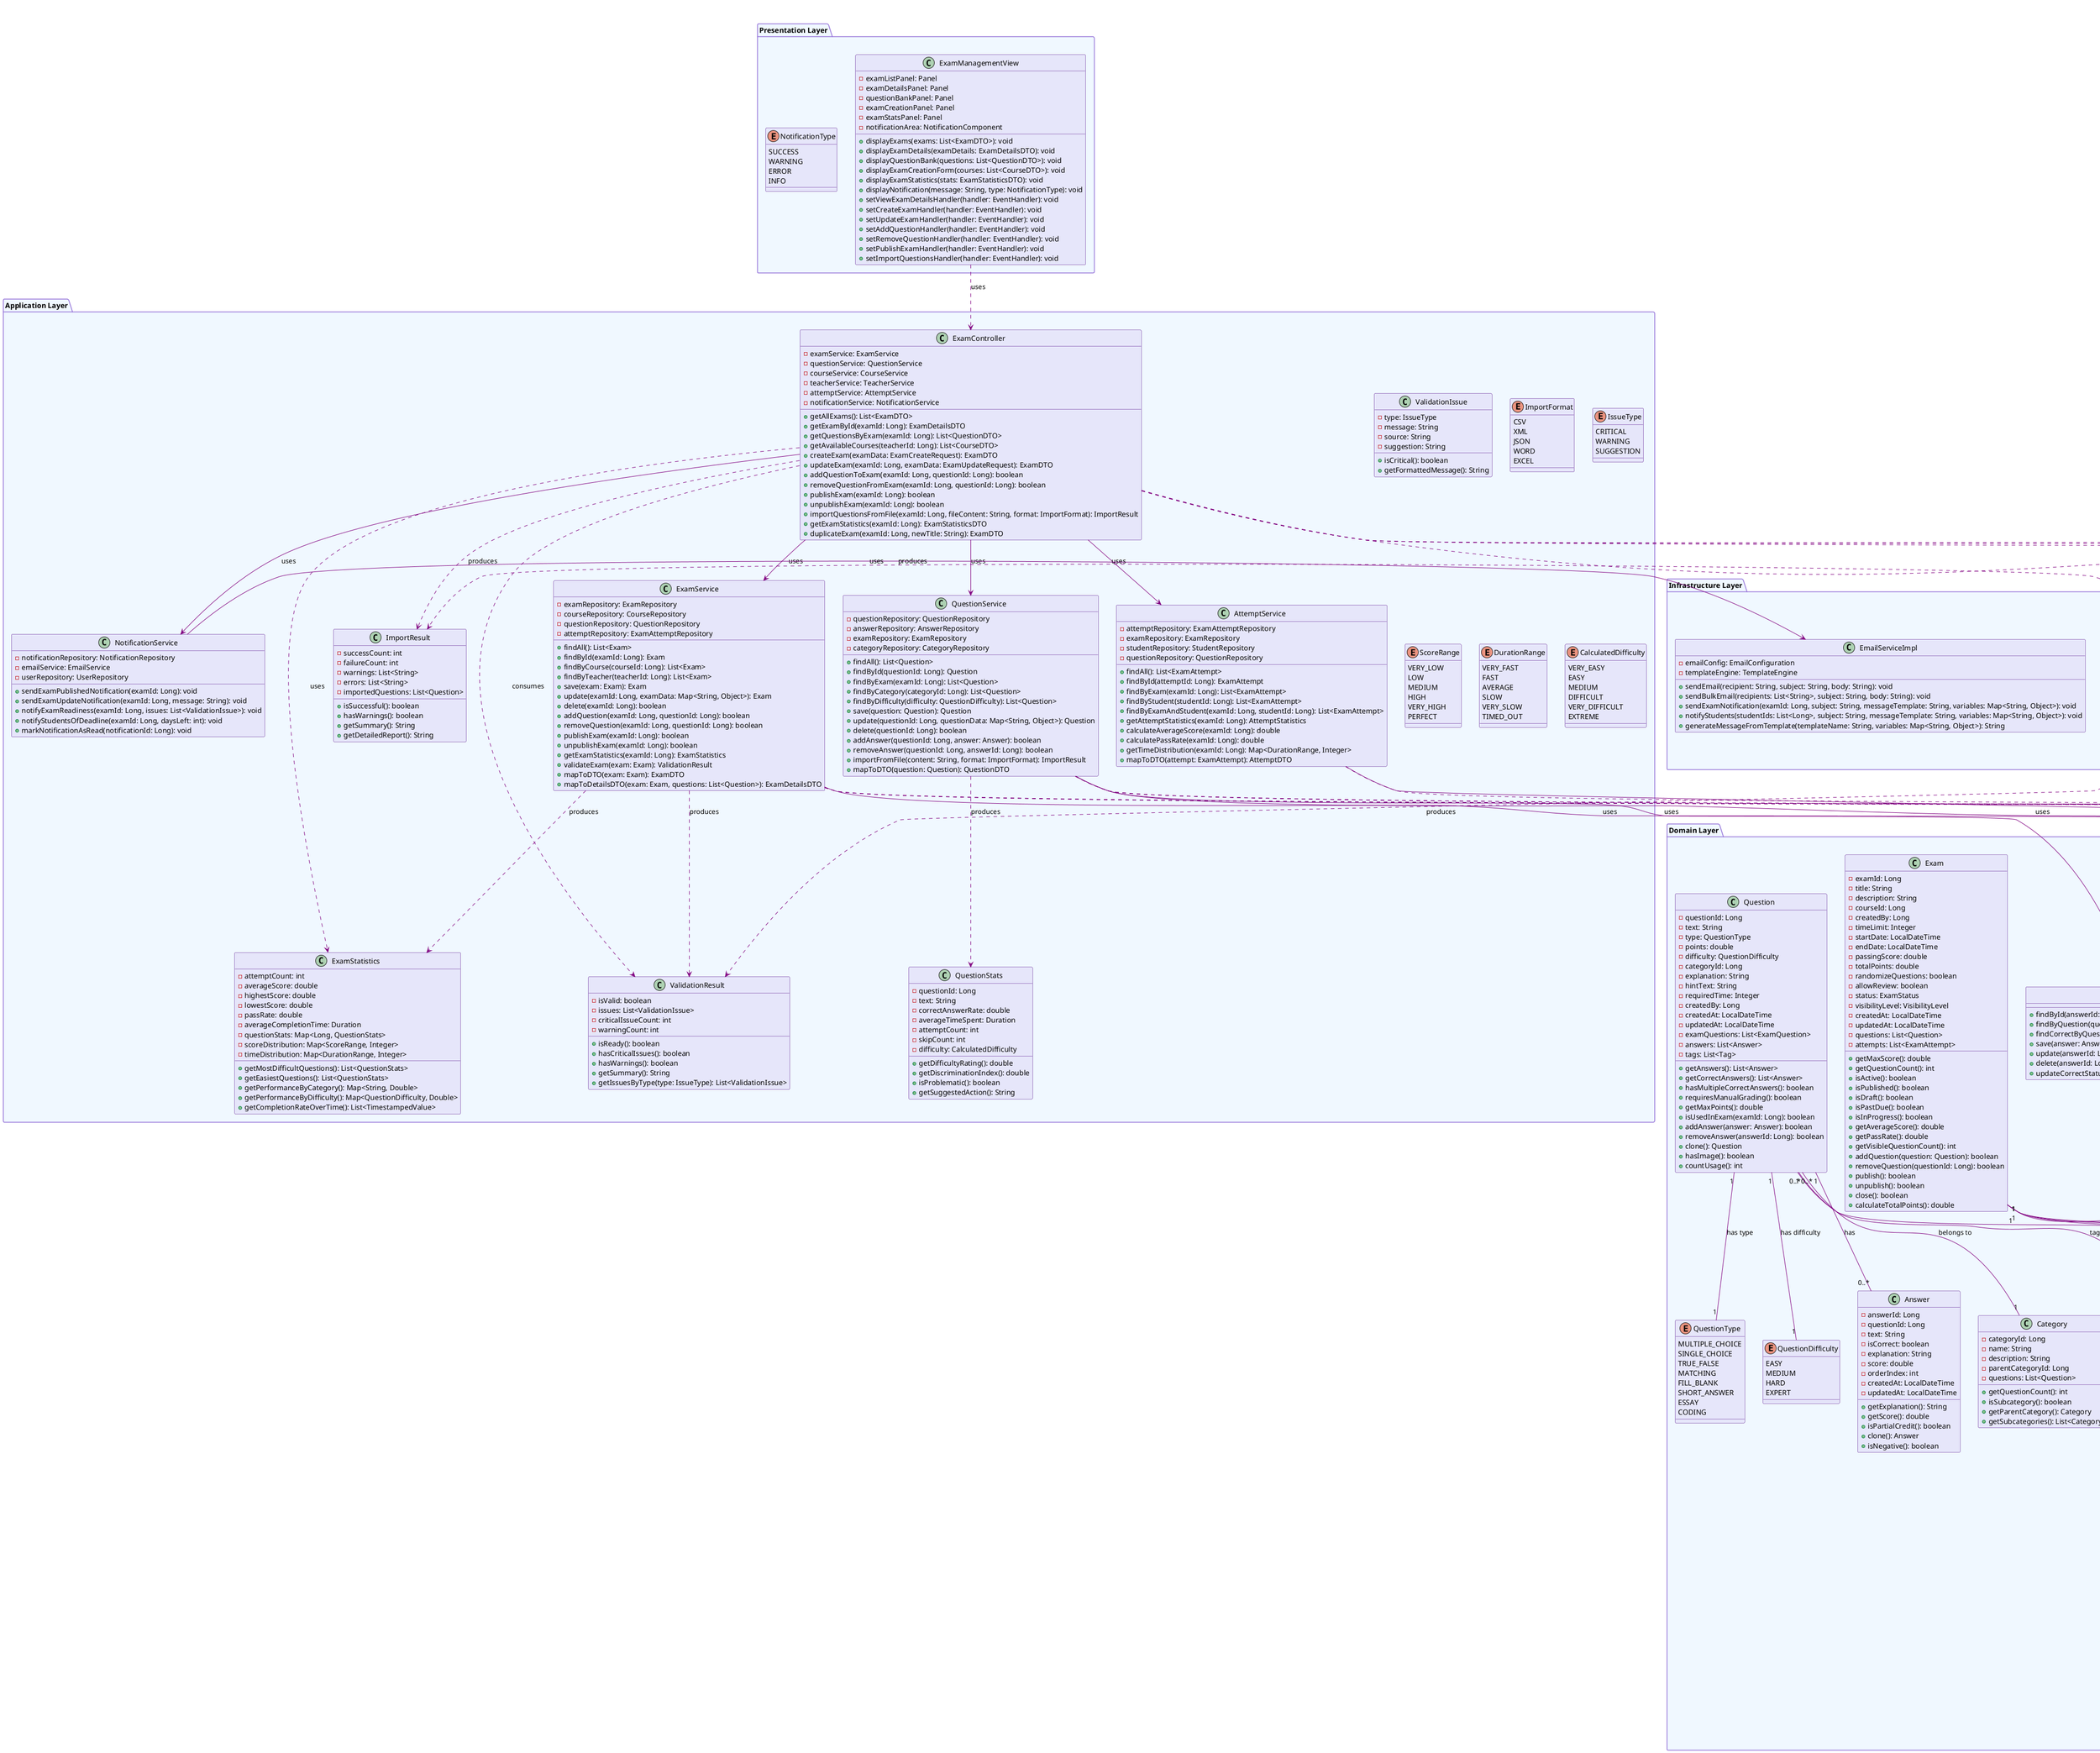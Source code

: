 @startuml
title Exam Management - VOPC (Design Level)

skinparam class {
  BackgroundColor Lavender
  ArrowColor Purple
  BorderColor Indigo
}

skinparam package {
  BackgroundColor AliceBlue
  BorderColor MediumPurple
}

package "Presentation Layer" {
  class "ExamManagementView" as EMV {
    - examListPanel: Panel
    - examDetailsPanel: Panel
    - questionBankPanel: Panel
    - examCreationPanel: Panel
    - examStatsPanel: Panel
    - notificationArea: NotificationComponent
    + displayExams(exams: List<ExamDTO>): void
    + displayExamDetails(examDetails: ExamDetailsDTO): void
    + displayQuestionBank(questions: List<QuestionDTO>): void
    + displayExamCreationForm(courses: List<CourseDTO>): void
    + displayExamStatistics(stats: ExamStatisticsDTO): void
    + displayNotification(message: String, type: NotificationType): void
    + setViewExamDetailsHandler(handler: EventHandler): void
    + setCreateExamHandler(handler: EventHandler): void
    + setUpdateExamHandler(handler: EventHandler): void
    + setAddQuestionHandler(handler: EventHandler): void
    + setRemoveQuestionHandler(handler: EventHandler): void
    + setPublishExamHandler(handler: EventHandler): void
    + setImportQuestionsHandler(handler: EventHandler): void
  }
  
  enum "NotificationType" as NT {
    SUCCESS
    WARNING
    ERROR
    INFO
  }
}

package "Application Layer" {
  class "ExamController" as EC {
    - examService: ExamService
    - questionService: QuestionService
    - courseService: CourseService
    - teacherService: TeacherService
    - attemptService: AttemptService
    - notificationService: NotificationService
    + getAllExams(): List<ExamDTO>
    + getExamById(examId: Long): ExamDetailsDTO
    + getQuestionsByExam(examId: Long): List<QuestionDTO>
    + getAvailableCourses(teacherId: Long): List<CourseDTO>
    + createExam(examData: ExamCreateRequest): ExamDTO
    + updateExam(examId: Long, examData: ExamUpdateRequest): ExamDTO
    + addQuestionToExam(examId: Long, questionId: Long): boolean
    + removeQuestionFromExam(examId: Long, questionId: Long): boolean
    + publishExam(examId: Long): boolean
    + unpublishExam(examId: Long): boolean
    + importQuestionsFromFile(examId: Long, fileContent: String, format: ImportFormat): ImportResult
    + getExamStatistics(examId: Long): ExamStatisticsDTO
    + duplicateExam(examId: Long, newTitle: String): ExamDTO
  }
  
  class "ExamService" as ES {
    - examRepository: ExamRepository
    - courseRepository: CourseRepository
    - questionRepository: QuestionRepository
    - attemptRepository: ExamAttemptRepository
    + findAll(): List<Exam>
    + findById(examId: Long): Exam
    + findByCourse(courseId: Long): List<Exam>
    + findByTeacher(teacherId: Long): List<Exam>
    + save(exam: Exam): Exam
    + update(examId: Long, examData: Map<String, Object>): Exam
    + delete(examId: Long): boolean
    + addQuestion(examId: Long, questionId: Long): boolean
    + removeQuestion(examId: Long, questionId: Long): boolean
    + publishExam(examId: Long): boolean
    + unpublishExam(examId: Long): boolean
    + getExamStatistics(examId: Long): ExamStatistics
    + validateExam(exam: Exam): ValidationResult
    + mapToDTO(exam: Exam): ExamDTO
    + mapToDetailsDTO(exam: Exam, questions: List<Question>): ExamDetailsDTO
  }
  
  class "QuestionService" as QS {
    - questionRepository: QuestionRepository
    - answerRepository: AnswerRepository
    - examRepository: ExamRepository
    - categoryRepository: CategoryRepository
    + findAll(): List<Question>
    + findById(questionId: Long): Question
    + findByExam(examId: Long): List<Question>
    + findByCategory(categoryId: Long): List<Question>
    + findByDifficulty(difficulty: QuestionDifficulty): List<Question>
    + save(question: Question): Question
    + update(questionId: Long, questionData: Map<String, Object>): Question
    + delete(questionId: Long): boolean
    + addAnswer(questionId: Long, answer: Answer): boolean
    + removeAnswer(questionId: Long, answerId: Long): boolean
    + importFromFile(content: String, format: ImportFormat): ImportResult
    + mapToDTO(question: Question): QuestionDTO
  }
  
  class "AttemptService" as AS {
    - attemptRepository: ExamAttemptRepository
    - examRepository: ExamRepository
    - studentRepository: StudentRepository
    - questionRepository: QuestionRepository
    + findAll(): List<ExamAttempt>
    + findById(attemptId: Long): ExamAttempt
    + findByExam(examId: Long): List<ExamAttempt>
    + findByStudent(studentId: Long): List<ExamAttempt>
    + findByExamAndStudent(examId: Long, studentId: Long): List<ExamAttempt>
    + getAttemptStatistics(examId: Long): AttemptStatistics
    + calculateAverageScore(examId: Long): double
    + calculatePassRate(examId: Long): double
    + getTimeDistribution(examId: Long): Map<DurationRange, Integer>
    + mapToDTO(attempt: ExamAttempt): AttemptDTO
  }
  
  class "NotificationService" as NS {
    - notificationRepository: NotificationRepository
    - emailService: EmailService
    - userRepository: UserRepository
    + sendExamPublishedNotification(examId: Long): void
    + sendExamUpdateNotification(examId: Long, message: String): void
    + notifyExamReadiness(examId: Long, issues: List<ValidationIssue>): void
    + notifyStudentsOfDeadline(examId: Long, daysLeft: int): void
    + markNotificationAsRead(notificationId: Long): void
  }
  
  class "ExamStatistics" as EST {
    - attemptCount: int
    - averageScore: double
    - highestScore: double
    - lowestScore: double
    - passRate: double
    - averageCompletionTime: Duration
    - questionStats: Map<Long, QuestionStats>
    - scoreDistribution: Map<ScoreRange, Integer>
    - timeDistribution: Map<DurationRange, Integer>
    + getMostDifficultQuestions(): List<QuestionStats>
    + getEasiestQuestions(): List<QuestionStats>
    + getPerformanceByCategory(): Map<String, Double>
    + getPerformanceByDifficulty(): Map<QuestionDifficulty, Double>
    + getCompletionRateOverTime(): List<TimestampedValue>
  }
  
  class "QuestionStats" as QST {
    - questionId: Long
    - text: String
    - correctAnswerRate: double
    - averageTimeSpent: Duration
    - attemptCount: int
    - skipCount: int
    - difficulty: CalculatedDifficulty
    + getDifficultyRating(): double
    + getDiscriminationIndex(): double
    + isProblematic(): boolean
    + getSuggestedAction(): String
  }
  
  class "ImportResult" as IR {
    - successCount: int
    - failureCount: int
    - warnings: List<String>
    - errors: List<String>
    - importedQuestions: List<Question>
    + isSuccessful(): boolean
    + hasWarnings(): boolean
    + getSummary(): String
    + getDetailedReport(): String
  }
  
  class "ValidationResult" as VR {
    - isValid: boolean
    - issues: List<ValidationIssue>
    - criticalIssueCount: int
    - warningCount: int
    + isReady(): boolean
    + hasCriticalIssues(): boolean
    + hasWarnings(): boolean
    + getSummary(): String
    + getIssuesByType(type: IssueType): List<ValidationIssue>
  }
  
  class "ValidationIssue" as VI {
    - type: IssueType
    - message: String
    - source: String
    - suggestion: String
    + isCritical(): boolean
    + getFormattedMessage(): String
  }
  
  enum "ImportFormat" as IF {
    CSV
    XML
    JSON
    WORD
    EXCEL
  }
  
  enum "IssueType" as IT {
    CRITICAL
    WARNING
    SUGGESTION
  }
  
  enum "ScoreRange" as SR {
    VERY_LOW
    LOW
    MEDIUM
    HIGH
    VERY_HIGH
    PERFECT
  }
  
  enum "DurationRange" as DR {
    VERY_FAST
    FAST
    AVERAGE
    SLOW
    VERY_SLOW
    TIMED_OUT
  }
  
  enum "CalculatedDifficulty" as CD {
    VERY_EASY
    EASY
    MEDIUM
    DIFFICULT
    VERY_DIFFICULT
    EXTREME
  }
}

package "Domain Layer" {
  interface "ExamRepository" as ER {
    + findById(examId: Long): Optional<Exam>
    + findAll(): List<Exam>
    + findByCourse(courseId: Long): List<Exam>
    + findByTeacher(teacherId: Long): List<Exam>
    + findPublished(): List<Exam>
    + findWithQuestions(examId: Long): Exam
    + save(exam: Exam): Exam
    + update(examId: Long, examData: Map<String, Object>): Exam
    + delete(examId: Long): boolean
    + updateStatus(examId: Long, status: ExamStatus): boolean
    + getAttemptCount(examId: Long): int
  }
  
  interface "QuestionRepository" as QR {
    + findById(questionId: Long): Optional<Question>
    + findAll(): List<Question>
    + findByExam(examId: Long): List<Question>
    + findByCategory(categoryId: Long): List<Question>
    + findByDifficulty(difficulty: QuestionDifficulty): List<Question>
    + save(question: Question): Question
    + update(questionId: Long, questionData: Map<String, Object>): Question
    + delete(questionId: Long): boolean
    + findWithAnswers(questionId: Long): Question
    + addToExam(questionId: Long, examId: Long): boolean
    + removeFromExam(questionId: Long, examId: Long): boolean
  }
  
  interface "AnswerRepository" as AR {
    + findById(answerId: Long): Optional<Answer>
    + findByQuestion(questionId: Long): List<Answer>
    + findCorrectByQuestion(questionId: Long): List<Answer>
    + save(answer: Answer): Answer
    + update(answerId: Long, answerData: Map<String, Object>): Answer
    + delete(answerId: Long): boolean
    + updateCorrectStatus(answerId: Long, isCorrect: boolean): boolean
  }
  
  interface "ExamAttemptRepository" as EAR {
    + findById(attemptId: Long): Optional<ExamAttempt>
    + findAll(): List<ExamAttempt>
    + findByExam(examId: Long): List<ExamAttempt>
    + findByStudent(studentId: Long): List<ExamAttempt>
    + findByExamAndStudent(examId: Long, studentId: Long): List<ExamAttempt>
    + save(attempt: ExamAttempt): ExamAttempt
    + update(attemptId: Long, attemptData: Map<String, Object>): ExamAttempt
    + delete(attemptId: Long): boolean
    + getAverageScore(examId: Long): double
    + getPassRate(examId: Long): double
  }
  
  class "Exam" as E {
    - examId: Long
    - title: String
    - description: String
    - courseId: Long
    - createdBy: Long
    - timeLimit: Integer
    - startDate: LocalDateTime
    - endDate: LocalDateTime
    - passingScore: double
    - totalPoints: double
    - randomizeQuestions: boolean
    - allowReview: boolean
    - status: ExamStatus
    - visibilityLevel: VisibilityLevel
    - createdAt: LocalDateTime
    - updatedAt: LocalDateTime
    - questions: List<Question>
    - attempts: List<ExamAttempt>
    + getMaxScore(): double
    + getQuestionCount(): int
    + isActive(): boolean
    + isPublished(): boolean
    + isDraft(): boolean
    + isPastDue(): boolean
    + isInProgress(): boolean
    + getAverageScore(): double
    + getPassRate(): double
    + getVisibleQuestionCount(): int
    + addQuestion(question: Question): boolean
    + removeQuestion(questionId: Long): boolean
    + publish(): boolean
    + unpublish(): boolean
    + close(): boolean
    + calculateTotalPoints(): double
  }
  
  class "Question" as Q {
    - questionId: Long
    - text: String
    - type: QuestionType
    - points: double
    - difficulty: QuestionDifficulty
    - categoryId: Long
    - explanation: String
    - hintText: String
    - requiredTime: Integer
    - createdBy: Long
    - createdAt: LocalDateTime
    - updatedAt: LocalDateTime
    - examQuestions: List<ExamQuestion>
    - answers: List<Answer>
    - tags: List<Tag>
    + getAnswers(): List<Answer>
    + getCorrectAnswers(): List<Answer>
    + hasMultipleCorrectAnswers(): boolean
    + requiresManualGrading(): boolean
    + getMaxPoints(): double
    + isUsedInExam(examId: Long): boolean
    + addAnswer(answer: Answer): boolean
    + removeAnswer(answerId: Long): boolean
    + clone(): Question
    + hasImage(): boolean
    + countUsage(): int
  }
  
  class "Answer" as A {
    - answerId: Long
    - questionId: Long
    - text: String
    - isCorrect: boolean
    - explanation: String
    - score: double
    - orderIndex: int
    - createdAt: LocalDateTime
    - updatedAt: LocalDateTime
    + getExplanation(): String
    + getScore(): double
    + isPartialCredit(): boolean
    + clone(): Answer
    + isNegative(): boolean
  }
  
  class "ExamQuestion" as EQ {
    - examQuestionId: Long
    - examId: Long
    - questionId: Long
    - orderIndex: int
    - isRequired: boolean
    - isBonus: boolean
    - points: double
    - questionGroupId: Long
    + isBonus(): boolean
    + isRequired(): boolean
    + getEffectivePoints(): double
    + getOriginalQuestion(): Question
  }
  
  class "ExamAttempt" as EA {
    - attemptId: Long
    - examId: Long
    - studentId: Long
    - startTime: LocalDateTime
    - endTime: LocalDateTime
    - submittedAnswers: List<SubmittedAnswer>
    - status: AttemptStatus
    - ipAddress: String
    - browserInfo: String
    - score: double
    - grade: String
    - feedback: String
    - gradedBy: Long
    - gradedAt: LocalDateTime
    + getDuration(): Duration
    + isCompleted(): boolean
    + calculateScore(): double
    + isPassed(passingScore: double): boolean
    + getAnswerForQuestion(questionId: Long): Optional<SubmittedAnswer>
    + submitAnswer(answer: SubmittedAnswer): boolean
    + isTimedOut(): boolean
    + getRemainingTime(): Duration
  }
  
  class "SubmittedAnswer" as SA {
    - submissionId: Long
    - attemptId: Long
    - questionId: Long
    - answerId: Long
    - textAnswer: String
    - fileUrl: String
    - submittedAt: LocalDateTime
    - score: double
    - gradedBy: Long
    - gradedAt: LocalDateTime
    - feedbackText: String
    - timeSpent: Duration
    + isCorrect(): boolean
    + isPartiallyCorrect(): boolean
    + getScorePercentage(): double
    + hasFeedback(): boolean
    + isAutoGraded(): boolean
    + submitForAutoGrading(): void
    + submitForManualGrading(): void
  }
  
  class "Category" as C {
    - categoryId: Long
    - name: String
    - description: String
    - parentCategoryId: Long
    - questions: List<Question>
    + getQuestionCount(): int
    + isSubcategory(): boolean
    + getParentCategory(): Category
    + getSubcategories(): List<Category>
  }
  
  class "Tag" as T {
    - tagId: Long
    - name: String
    - description: String
    - questions: List<Question>
    + getQuestionCount(): int
  }
  
  enum "ExamStatus" as ES1 {
    DRAFT
    PUBLISHED
    CLOSED
    ARCHIVED
  }
  
  enum "QuestionType" as QT {
    MULTIPLE_CHOICE
    SINGLE_CHOICE
    TRUE_FALSE
    MATCHING
    FILL_BLANK
    SHORT_ANSWER
    ESSAY
    CODING
  }
  
  enum "QuestionDifficulty" as QD {
    EASY
    MEDIUM
    HARD
    EXPERT
  }
  
  enum "AttemptStatus" as AS1 {
    IN_PROGRESS
    SUBMITTED
    GRADED
    TIMED_OUT
    CANCELLED
  }
  
  enum "VisibilityLevel" as VL {
    PUBLIC
    ENROLLED_STUDENTS
    SELECTED_STUDENTS
    HIDDEN
  }
}

package "Infrastructure Layer" {
  class "ExamRepositoryImpl" as ERI {
    - dataSource: DataSource
    + findById(examId: Long): Optional<Exam>
    + findAll(): List<Exam>
    + findByCourse(courseId: Long): List<Exam>
    + findByTeacher(teacherId: Long): List<Exam>
    + findPublished(): List<Exam>
    + findWithQuestions(examId: Long): Exam
    + save(exam: Exam): Exam
    + update(examId: Long, examData: Map<String, Object>): Exam
    + delete(examId: Long): boolean
    + updateStatus(examId: Long, status: ExamStatus): boolean
    + getAttemptCount(examId: Long): int
    - mapResultSetToExam(rs: ResultSet): Exam
  }
  
  class "QuestionRepositoryImpl" as QRI {
    - dataSource: DataSource
    + findById(questionId: Long): Optional<Question>
    + findAll(): List<Question>
    + findByExam(examId: Long): List<Question>
    + findByCategory(categoryId: Long): List<Question>
    + findByDifficulty(difficulty: QuestionDifficulty): List<Question>
    + save(question: Question): Question
    + update(questionId: Long, questionData: Map<String, Object>): Question
    + delete(questionId: Long): boolean
    + findWithAnswers(questionId: Long): Question
    + addToExam(questionId: Long, examId: Long): boolean
    + removeFromExam(questionId: Long, examId: Long): boolean
    - mapResultSetToQuestion(rs: ResultSet): Question
  }
  
  class "ExamImportExportService" as EIES {
    - questionRepository: QuestionRepository
    - answerRepository: AnswerRepository
    - examRepository: ExamRepository
    + importQuestionsFromCsv(content: String): ImportResult
    + importQuestionsFromXml(content: String): ImportResult
    + importQuestionsFromJson(content: String): ImportResult
    + exportQuestionsToFormat(questions: List<Question>, format: ImportFormat): String
    + exportExamToFormat(exam: Exam, format: ImportFormat): String
    + validateImportContent(content: String, format: ImportFormat): ValidationResult
    - parseQuestionData(data: Map<String, Object>): Question
    - parseAnswerData(data: Map<String, Object>): Answer
  }
  
  class "EmailServiceImpl" as ESI {
    - emailConfig: EmailConfiguration
    - templateEngine: TemplateEngine
    + sendEmail(recipient: String, subject: String, body: String): void
    + sendBulkEmail(recipients: List<String>, subject: String, body: String): void
    + sendExamNotification(examId: Long, subject: String, messageTemplate: String, variables: Map<String, Object>): void
    + notifyStudents(studentIds: List<Long>, subject: String, messageTemplate: String, variables: Map<String, Object>): void
    + generateMessageFromTemplate(templateName: String, variables: Map<String, Object>): String
  }
}

' DTOs
package "DTOs" {
  class "ExamDTO" as EDTO {
    - examId: Long
    - title: String
    - description: String
    - courseName: String
    - teacherName: String
    - timeLimit: String
    - startDate: String
    - endDate: String
    - passingScore: double
    - totalPoints: double
    - questionCount: int
    - attemptCount: int
    - averageScore: double
    - status: String
    - createdAt: String
    - updatedAt: String
  }
  
  class "ExamDetailsDTO" as EDDTO {
    - examId: Long
    - title: String
    - description: String
    - courseName: String
    - teacherName: String
    - timeLimit: String
    - startDate: String
    - endDate: String
    - passingScore: double
    - totalPoints: double
    - randomizeQuestions: boolean
    - allowReview: boolean
    - status: String
    - visibilityLevel: String
    - questions: List<QuestionDTO>
    - statistics: ExamStatisticsDTO
  }
  
  class "QuestionDTO" as QDTO {
    - questionId: Long
    - text: String
    - type: String
    - points: double
    - difficulty: String
    - categoryName: String
    - explanation: String
    - hintText: String
    - requiredTime: String
    - answers: List<AnswerDTO>
    - tags: List<String>
    - usageCount: int
    - correctAnswerRate: double
  }
  
  class "AnswerDTO" as ADTO {
    - answerId: Long
    - text: String
    - isCorrect: boolean
    - explanation: String
    - score: double
    - orderIndex: int
  }
  
  class "AttemptDTO" as ATDTO {
    - attemptId: Long
    - examTitle: String
    - studentName: String
    - startTime: String
    - endTime: String
    - duration: String
    - status: String
    - score: double
    - grade: String
    - isPassed: boolean
    - hasManualGrading: boolean
    - submittedAnswerCount: int
  }
  
  class "ExamStatisticsDTO" as ESTDTO {
    - attemptCount: int
    - averageScore: double
    - highestScore: double
    - lowestScore: double
    - passRate: double
    - averageCompletionTime: String
    - questionStatistics: List<QuestionStatsDTO>
    - scoreDistribution: Map<String, Integer>
    - timeDistribution: Map<String, Integer>
    - performanceByCategory: Map<String, Double>
    - completionRateOverTime: List<ChartPointDTO>
  }
  
  class "QuestionStatsDTO" as QSTDTO {
    - questionId: Long
    - text: String
    - correctAnswerRate: double
    - averageTimeSpent: String
    - attemptCount: int
    - skipCount: int
    - difficultyRating: String
    - discriminationIndex: double
    - isProblematic: boolean
    - suggestedAction: String
  }
  
  class "ImportResultDTO" as IRDTO {
    - successCount: int
    - failureCount: int
    - warnings: List<String>
    - errors: List<String>
    - importedQuestionIds: List<Long>
    - isSuccessful: boolean
    - summary: String
  }
  
  class "ValidationResultDTO" as VRDTO {
    - isValid: boolean
    - criticalIssueCount: int
    - warningCount: int
    - issues: List<ValidationIssueDTO>
    - isReady: boolean
    - summary: String
  }
  
  class "ExamCreateRequest" as ECR {
    - title: String
    - description: String
    - courseId: Long
    - timeLimit: Integer
    - startDate: String
    - endDate: String
    - passingScore: double
    - randomizeQuestions: boolean
    - allowReview: boolean
    - visibilityLevel: String
    - questionIds: List<Long>
  }
  
  class "ExamUpdateRequest" as EUR {
    - title: String
    - description: String
    - timeLimit: Integer
    - startDate: String
    - endDate: String
    - passingScore: double
    - randomizeQuestions: boolean
    - allowReview: boolean
    - visibilityLevel: String
    - status: String
  }
}

' Relationships
EMV ..> EC : uses
EC --> ES : uses
EC --> QS : uses
EC --> AS : uses
EC --> NS : uses
ES --> ER : uses
QS --> QR : uses
QS --> AR : uses
AS --> EAR : uses
NS --> ESI : uses
ERI ..|> ER : implements
QRI ..|> QR : implements
EC ..> EST : uses
EC ..> IR : produces
EC ..> VR : consumes
ES ..> EST : produces
ES ..> VR : produces
QS ..> QST : produces
E "1" -- "0..*" EQ : contains
E "1" -- "0..*" EA : has
Q "1" -- "0..*" A : has
Q "1" -- "1..*" EQ : included in
EA "1" -- "0..*" SA : contains
E "1" -- "1" ES1 : has status
Q "1" -- "1" QT : has type
Q "1" -- "1" QD : has difficulty
EA "1" -- "1" AS1 : has status
E "1" -- "1" VL : has visibility
ES ..> EDTO : produces
ES ..> EDDTO : produces
QS ..> QDTO : produces
QS ..> ADTO : produces
AS ..> ATDTO : produces
ES ..> ESTDTO : produces
QS ..> QSTDTO : produces
EC ..> IRDTO : produces
EC ..> VRDTO : produces
EC ..> ECR : consumes
EC ..> EUR : consumes
Q "0..*" -- "0..*" T : tagged with
Q "0..*" -- "1" C : belongs to
EIES ..> IR : produces
EIES ..> VR : produces

@enduml 
